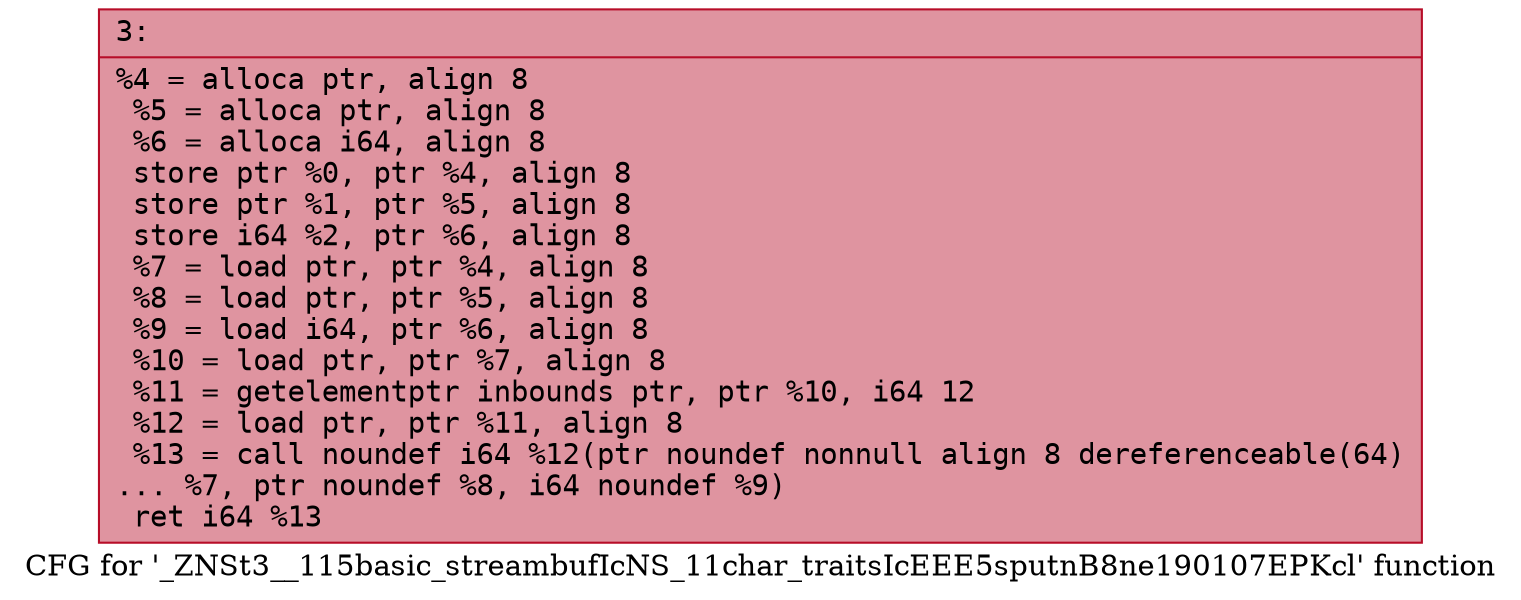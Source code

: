 digraph "CFG for '_ZNSt3__115basic_streambufIcNS_11char_traitsIcEEE5sputnB8ne190107EPKcl' function" {
	label="CFG for '_ZNSt3__115basic_streambufIcNS_11char_traitsIcEEE5sputnB8ne190107EPKcl' function";

	Node0x6000005c7660 [shape=record,color="#b70d28ff", style=filled, fillcolor="#b70d2870" fontname="Courier",label="{3:\l|  %4 = alloca ptr, align 8\l  %5 = alloca ptr, align 8\l  %6 = alloca i64, align 8\l  store ptr %0, ptr %4, align 8\l  store ptr %1, ptr %5, align 8\l  store i64 %2, ptr %6, align 8\l  %7 = load ptr, ptr %4, align 8\l  %8 = load ptr, ptr %5, align 8\l  %9 = load i64, ptr %6, align 8\l  %10 = load ptr, ptr %7, align 8\l  %11 = getelementptr inbounds ptr, ptr %10, i64 12\l  %12 = load ptr, ptr %11, align 8\l  %13 = call noundef i64 %12(ptr noundef nonnull align 8 dereferenceable(64)\l... %7, ptr noundef %8, i64 noundef %9)\l  ret i64 %13\l}"];
}
